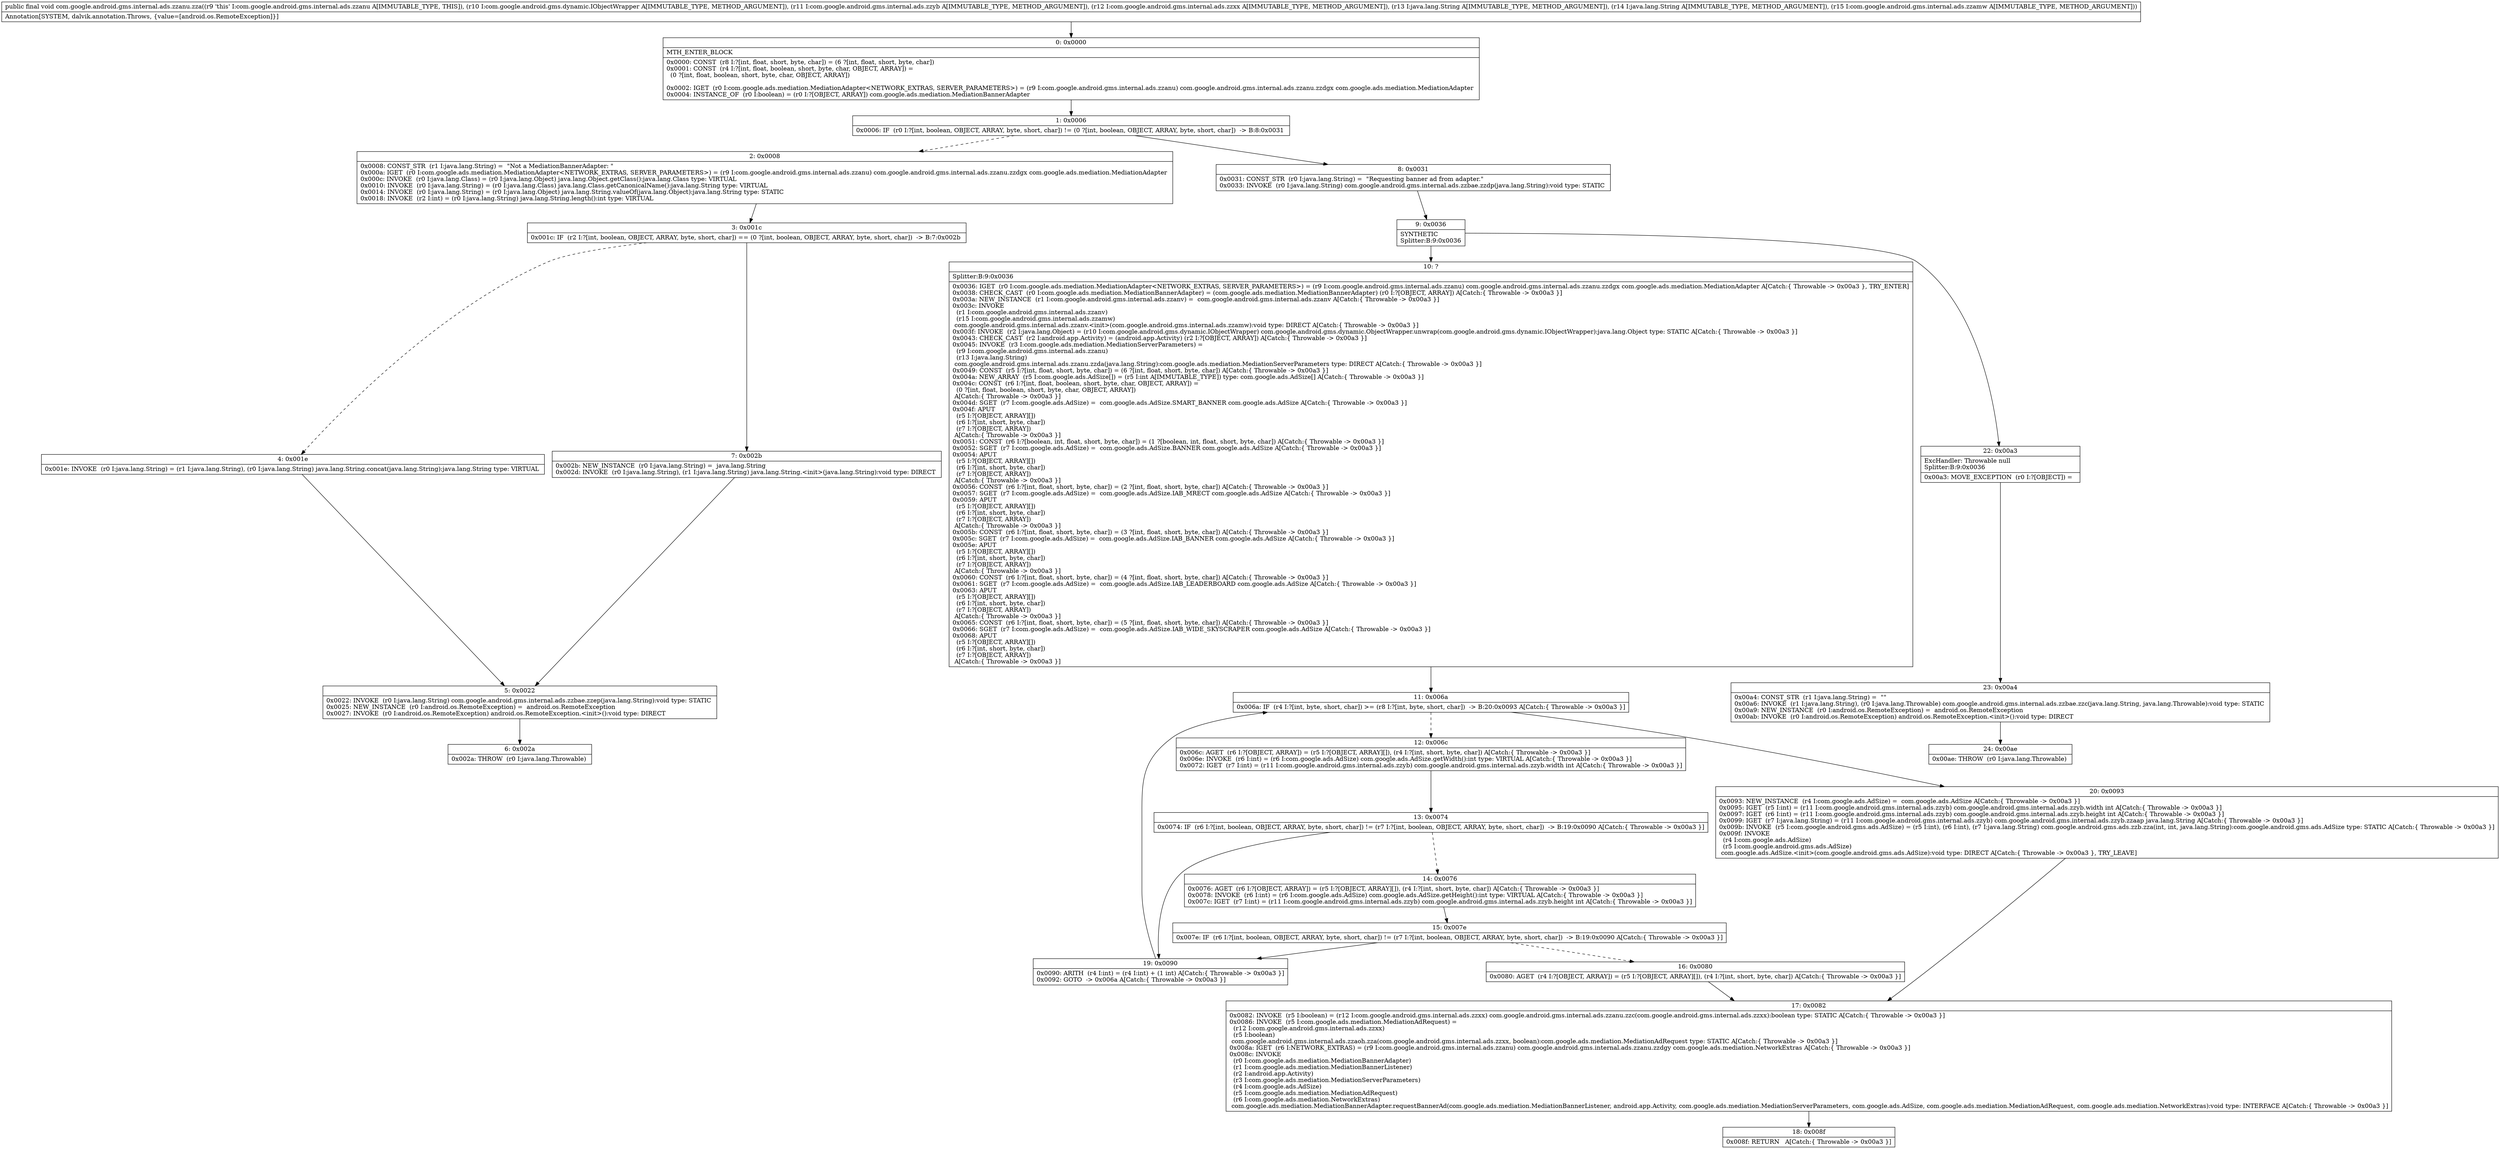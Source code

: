 digraph "CFG forcom.google.android.gms.internal.ads.zzanu.zza(Lcom\/google\/android\/gms\/dynamic\/IObjectWrapper;Lcom\/google\/android\/gms\/internal\/ads\/zzyb;Lcom\/google\/android\/gms\/internal\/ads\/zzxx;Ljava\/lang\/String;Ljava\/lang\/String;Lcom\/google\/android\/gms\/internal\/ads\/zzamw;)V" {
Node_0 [shape=record,label="{0\:\ 0x0000|MTH_ENTER_BLOCK\l|0x0000: CONST  (r8 I:?[int, float, short, byte, char]) = (6 ?[int, float, short, byte, char]) \l0x0001: CONST  (r4 I:?[int, float, boolean, short, byte, char, OBJECT, ARRAY]) = \l  (0 ?[int, float, boolean, short, byte, char, OBJECT, ARRAY])\l \l0x0002: IGET  (r0 I:com.google.ads.mediation.MediationAdapter\<NETWORK_EXTRAS, SERVER_PARAMETERS\>) = (r9 I:com.google.android.gms.internal.ads.zzanu) com.google.android.gms.internal.ads.zzanu.zzdgx com.google.ads.mediation.MediationAdapter \l0x0004: INSTANCE_OF  (r0 I:boolean) = (r0 I:?[OBJECT, ARRAY]) com.google.ads.mediation.MediationBannerAdapter \l}"];
Node_1 [shape=record,label="{1\:\ 0x0006|0x0006: IF  (r0 I:?[int, boolean, OBJECT, ARRAY, byte, short, char]) != (0 ?[int, boolean, OBJECT, ARRAY, byte, short, char])  \-\> B:8:0x0031 \l}"];
Node_2 [shape=record,label="{2\:\ 0x0008|0x0008: CONST_STR  (r1 I:java.lang.String) =  \"Not a MediationBannerAdapter: \" \l0x000a: IGET  (r0 I:com.google.ads.mediation.MediationAdapter\<NETWORK_EXTRAS, SERVER_PARAMETERS\>) = (r9 I:com.google.android.gms.internal.ads.zzanu) com.google.android.gms.internal.ads.zzanu.zzdgx com.google.ads.mediation.MediationAdapter \l0x000c: INVOKE  (r0 I:java.lang.Class) = (r0 I:java.lang.Object) java.lang.Object.getClass():java.lang.Class type: VIRTUAL \l0x0010: INVOKE  (r0 I:java.lang.String) = (r0 I:java.lang.Class) java.lang.Class.getCanonicalName():java.lang.String type: VIRTUAL \l0x0014: INVOKE  (r0 I:java.lang.String) = (r0 I:java.lang.Object) java.lang.String.valueOf(java.lang.Object):java.lang.String type: STATIC \l0x0018: INVOKE  (r2 I:int) = (r0 I:java.lang.String) java.lang.String.length():int type: VIRTUAL \l}"];
Node_3 [shape=record,label="{3\:\ 0x001c|0x001c: IF  (r2 I:?[int, boolean, OBJECT, ARRAY, byte, short, char]) == (0 ?[int, boolean, OBJECT, ARRAY, byte, short, char])  \-\> B:7:0x002b \l}"];
Node_4 [shape=record,label="{4\:\ 0x001e|0x001e: INVOKE  (r0 I:java.lang.String) = (r1 I:java.lang.String), (r0 I:java.lang.String) java.lang.String.concat(java.lang.String):java.lang.String type: VIRTUAL \l}"];
Node_5 [shape=record,label="{5\:\ 0x0022|0x0022: INVOKE  (r0 I:java.lang.String) com.google.android.gms.internal.ads.zzbae.zzep(java.lang.String):void type: STATIC \l0x0025: NEW_INSTANCE  (r0 I:android.os.RemoteException) =  android.os.RemoteException \l0x0027: INVOKE  (r0 I:android.os.RemoteException) android.os.RemoteException.\<init\>():void type: DIRECT \l}"];
Node_6 [shape=record,label="{6\:\ 0x002a|0x002a: THROW  (r0 I:java.lang.Throwable) \l}"];
Node_7 [shape=record,label="{7\:\ 0x002b|0x002b: NEW_INSTANCE  (r0 I:java.lang.String) =  java.lang.String \l0x002d: INVOKE  (r0 I:java.lang.String), (r1 I:java.lang.String) java.lang.String.\<init\>(java.lang.String):void type: DIRECT \l}"];
Node_8 [shape=record,label="{8\:\ 0x0031|0x0031: CONST_STR  (r0 I:java.lang.String) =  \"Requesting banner ad from adapter.\" \l0x0033: INVOKE  (r0 I:java.lang.String) com.google.android.gms.internal.ads.zzbae.zzdp(java.lang.String):void type: STATIC \l}"];
Node_9 [shape=record,label="{9\:\ 0x0036|SYNTHETIC\lSplitter:B:9:0x0036\l}"];
Node_10 [shape=record,label="{10\:\ ?|Splitter:B:9:0x0036\l|0x0036: IGET  (r0 I:com.google.ads.mediation.MediationAdapter\<NETWORK_EXTRAS, SERVER_PARAMETERS\>) = (r9 I:com.google.android.gms.internal.ads.zzanu) com.google.android.gms.internal.ads.zzanu.zzdgx com.google.ads.mediation.MediationAdapter A[Catch:\{ Throwable \-\> 0x00a3 \}, TRY_ENTER]\l0x0038: CHECK_CAST  (r0 I:com.google.ads.mediation.MediationBannerAdapter) = (com.google.ads.mediation.MediationBannerAdapter) (r0 I:?[OBJECT, ARRAY]) A[Catch:\{ Throwable \-\> 0x00a3 \}]\l0x003a: NEW_INSTANCE  (r1 I:com.google.android.gms.internal.ads.zzanv) =  com.google.android.gms.internal.ads.zzanv A[Catch:\{ Throwable \-\> 0x00a3 \}]\l0x003c: INVOKE  \l  (r1 I:com.google.android.gms.internal.ads.zzanv)\l  (r15 I:com.google.android.gms.internal.ads.zzamw)\l com.google.android.gms.internal.ads.zzanv.\<init\>(com.google.android.gms.internal.ads.zzamw):void type: DIRECT A[Catch:\{ Throwable \-\> 0x00a3 \}]\l0x003f: INVOKE  (r2 I:java.lang.Object) = (r10 I:com.google.android.gms.dynamic.IObjectWrapper) com.google.android.gms.dynamic.ObjectWrapper.unwrap(com.google.android.gms.dynamic.IObjectWrapper):java.lang.Object type: STATIC A[Catch:\{ Throwable \-\> 0x00a3 \}]\l0x0043: CHECK_CAST  (r2 I:android.app.Activity) = (android.app.Activity) (r2 I:?[OBJECT, ARRAY]) A[Catch:\{ Throwable \-\> 0x00a3 \}]\l0x0045: INVOKE  (r3 I:com.google.ads.mediation.MediationServerParameters) = \l  (r9 I:com.google.android.gms.internal.ads.zzanu)\l  (r13 I:java.lang.String)\l com.google.android.gms.internal.ads.zzanu.zzda(java.lang.String):com.google.ads.mediation.MediationServerParameters type: DIRECT A[Catch:\{ Throwable \-\> 0x00a3 \}]\l0x0049: CONST  (r5 I:?[int, float, short, byte, char]) = (6 ?[int, float, short, byte, char]) A[Catch:\{ Throwable \-\> 0x00a3 \}]\l0x004a: NEW_ARRAY  (r5 I:com.google.ads.AdSize[]) = (r5 I:int A[IMMUTABLE_TYPE]) type: com.google.ads.AdSize[] A[Catch:\{ Throwable \-\> 0x00a3 \}]\l0x004c: CONST  (r6 I:?[int, float, boolean, short, byte, char, OBJECT, ARRAY]) = \l  (0 ?[int, float, boolean, short, byte, char, OBJECT, ARRAY])\l A[Catch:\{ Throwable \-\> 0x00a3 \}]\l0x004d: SGET  (r7 I:com.google.ads.AdSize) =  com.google.ads.AdSize.SMART_BANNER com.google.ads.AdSize A[Catch:\{ Throwable \-\> 0x00a3 \}]\l0x004f: APUT  \l  (r5 I:?[OBJECT, ARRAY][])\l  (r6 I:?[int, short, byte, char])\l  (r7 I:?[OBJECT, ARRAY])\l A[Catch:\{ Throwable \-\> 0x00a3 \}]\l0x0051: CONST  (r6 I:?[boolean, int, float, short, byte, char]) = (1 ?[boolean, int, float, short, byte, char]) A[Catch:\{ Throwable \-\> 0x00a3 \}]\l0x0052: SGET  (r7 I:com.google.ads.AdSize) =  com.google.ads.AdSize.BANNER com.google.ads.AdSize A[Catch:\{ Throwable \-\> 0x00a3 \}]\l0x0054: APUT  \l  (r5 I:?[OBJECT, ARRAY][])\l  (r6 I:?[int, short, byte, char])\l  (r7 I:?[OBJECT, ARRAY])\l A[Catch:\{ Throwable \-\> 0x00a3 \}]\l0x0056: CONST  (r6 I:?[int, float, short, byte, char]) = (2 ?[int, float, short, byte, char]) A[Catch:\{ Throwable \-\> 0x00a3 \}]\l0x0057: SGET  (r7 I:com.google.ads.AdSize) =  com.google.ads.AdSize.IAB_MRECT com.google.ads.AdSize A[Catch:\{ Throwable \-\> 0x00a3 \}]\l0x0059: APUT  \l  (r5 I:?[OBJECT, ARRAY][])\l  (r6 I:?[int, short, byte, char])\l  (r7 I:?[OBJECT, ARRAY])\l A[Catch:\{ Throwable \-\> 0x00a3 \}]\l0x005b: CONST  (r6 I:?[int, float, short, byte, char]) = (3 ?[int, float, short, byte, char]) A[Catch:\{ Throwable \-\> 0x00a3 \}]\l0x005c: SGET  (r7 I:com.google.ads.AdSize) =  com.google.ads.AdSize.IAB_BANNER com.google.ads.AdSize A[Catch:\{ Throwable \-\> 0x00a3 \}]\l0x005e: APUT  \l  (r5 I:?[OBJECT, ARRAY][])\l  (r6 I:?[int, short, byte, char])\l  (r7 I:?[OBJECT, ARRAY])\l A[Catch:\{ Throwable \-\> 0x00a3 \}]\l0x0060: CONST  (r6 I:?[int, float, short, byte, char]) = (4 ?[int, float, short, byte, char]) A[Catch:\{ Throwable \-\> 0x00a3 \}]\l0x0061: SGET  (r7 I:com.google.ads.AdSize) =  com.google.ads.AdSize.IAB_LEADERBOARD com.google.ads.AdSize A[Catch:\{ Throwable \-\> 0x00a3 \}]\l0x0063: APUT  \l  (r5 I:?[OBJECT, ARRAY][])\l  (r6 I:?[int, short, byte, char])\l  (r7 I:?[OBJECT, ARRAY])\l A[Catch:\{ Throwable \-\> 0x00a3 \}]\l0x0065: CONST  (r6 I:?[int, float, short, byte, char]) = (5 ?[int, float, short, byte, char]) A[Catch:\{ Throwable \-\> 0x00a3 \}]\l0x0066: SGET  (r7 I:com.google.ads.AdSize) =  com.google.ads.AdSize.IAB_WIDE_SKYSCRAPER com.google.ads.AdSize A[Catch:\{ Throwable \-\> 0x00a3 \}]\l0x0068: APUT  \l  (r5 I:?[OBJECT, ARRAY][])\l  (r6 I:?[int, short, byte, char])\l  (r7 I:?[OBJECT, ARRAY])\l A[Catch:\{ Throwable \-\> 0x00a3 \}]\l}"];
Node_11 [shape=record,label="{11\:\ 0x006a|0x006a: IF  (r4 I:?[int, byte, short, char]) \>= (r8 I:?[int, byte, short, char])  \-\> B:20:0x0093 A[Catch:\{ Throwable \-\> 0x00a3 \}]\l}"];
Node_12 [shape=record,label="{12\:\ 0x006c|0x006c: AGET  (r6 I:?[OBJECT, ARRAY]) = (r5 I:?[OBJECT, ARRAY][]), (r4 I:?[int, short, byte, char]) A[Catch:\{ Throwable \-\> 0x00a3 \}]\l0x006e: INVOKE  (r6 I:int) = (r6 I:com.google.ads.AdSize) com.google.ads.AdSize.getWidth():int type: VIRTUAL A[Catch:\{ Throwable \-\> 0x00a3 \}]\l0x0072: IGET  (r7 I:int) = (r11 I:com.google.android.gms.internal.ads.zzyb) com.google.android.gms.internal.ads.zzyb.width int A[Catch:\{ Throwable \-\> 0x00a3 \}]\l}"];
Node_13 [shape=record,label="{13\:\ 0x0074|0x0074: IF  (r6 I:?[int, boolean, OBJECT, ARRAY, byte, short, char]) != (r7 I:?[int, boolean, OBJECT, ARRAY, byte, short, char])  \-\> B:19:0x0090 A[Catch:\{ Throwable \-\> 0x00a3 \}]\l}"];
Node_14 [shape=record,label="{14\:\ 0x0076|0x0076: AGET  (r6 I:?[OBJECT, ARRAY]) = (r5 I:?[OBJECT, ARRAY][]), (r4 I:?[int, short, byte, char]) A[Catch:\{ Throwable \-\> 0x00a3 \}]\l0x0078: INVOKE  (r6 I:int) = (r6 I:com.google.ads.AdSize) com.google.ads.AdSize.getHeight():int type: VIRTUAL A[Catch:\{ Throwable \-\> 0x00a3 \}]\l0x007c: IGET  (r7 I:int) = (r11 I:com.google.android.gms.internal.ads.zzyb) com.google.android.gms.internal.ads.zzyb.height int A[Catch:\{ Throwable \-\> 0x00a3 \}]\l}"];
Node_15 [shape=record,label="{15\:\ 0x007e|0x007e: IF  (r6 I:?[int, boolean, OBJECT, ARRAY, byte, short, char]) != (r7 I:?[int, boolean, OBJECT, ARRAY, byte, short, char])  \-\> B:19:0x0090 A[Catch:\{ Throwable \-\> 0x00a3 \}]\l}"];
Node_16 [shape=record,label="{16\:\ 0x0080|0x0080: AGET  (r4 I:?[OBJECT, ARRAY]) = (r5 I:?[OBJECT, ARRAY][]), (r4 I:?[int, short, byte, char]) A[Catch:\{ Throwable \-\> 0x00a3 \}]\l}"];
Node_17 [shape=record,label="{17\:\ 0x0082|0x0082: INVOKE  (r5 I:boolean) = (r12 I:com.google.android.gms.internal.ads.zzxx) com.google.android.gms.internal.ads.zzanu.zzc(com.google.android.gms.internal.ads.zzxx):boolean type: STATIC A[Catch:\{ Throwable \-\> 0x00a3 \}]\l0x0086: INVOKE  (r5 I:com.google.ads.mediation.MediationAdRequest) = \l  (r12 I:com.google.android.gms.internal.ads.zzxx)\l  (r5 I:boolean)\l com.google.android.gms.internal.ads.zzaoh.zza(com.google.android.gms.internal.ads.zzxx, boolean):com.google.ads.mediation.MediationAdRequest type: STATIC A[Catch:\{ Throwable \-\> 0x00a3 \}]\l0x008a: IGET  (r6 I:NETWORK_EXTRAS) = (r9 I:com.google.android.gms.internal.ads.zzanu) com.google.android.gms.internal.ads.zzanu.zzdgy com.google.ads.mediation.NetworkExtras A[Catch:\{ Throwable \-\> 0x00a3 \}]\l0x008c: INVOKE  \l  (r0 I:com.google.ads.mediation.MediationBannerAdapter)\l  (r1 I:com.google.ads.mediation.MediationBannerListener)\l  (r2 I:android.app.Activity)\l  (r3 I:com.google.ads.mediation.MediationServerParameters)\l  (r4 I:com.google.ads.AdSize)\l  (r5 I:com.google.ads.mediation.MediationAdRequest)\l  (r6 I:com.google.ads.mediation.NetworkExtras)\l com.google.ads.mediation.MediationBannerAdapter.requestBannerAd(com.google.ads.mediation.MediationBannerListener, android.app.Activity, com.google.ads.mediation.MediationServerParameters, com.google.ads.AdSize, com.google.ads.mediation.MediationAdRequest, com.google.ads.mediation.NetworkExtras):void type: INTERFACE A[Catch:\{ Throwable \-\> 0x00a3 \}]\l}"];
Node_18 [shape=record,label="{18\:\ 0x008f|0x008f: RETURN   A[Catch:\{ Throwable \-\> 0x00a3 \}]\l}"];
Node_19 [shape=record,label="{19\:\ 0x0090|0x0090: ARITH  (r4 I:int) = (r4 I:int) + (1 int) A[Catch:\{ Throwable \-\> 0x00a3 \}]\l0x0092: GOTO  \-\> 0x006a A[Catch:\{ Throwable \-\> 0x00a3 \}]\l}"];
Node_20 [shape=record,label="{20\:\ 0x0093|0x0093: NEW_INSTANCE  (r4 I:com.google.ads.AdSize) =  com.google.ads.AdSize A[Catch:\{ Throwable \-\> 0x00a3 \}]\l0x0095: IGET  (r5 I:int) = (r11 I:com.google.android.gms.internal.ads.zzyb) com.google.android.gms.internal.ads.zzyb.width int A[Catch:\{ Throwable \-\> 0x00a3 \}]\l0x0097: IGET  (r6 I:int) = (r11 I:com.google.android.gms.internal.ads.zzyb) com.google.android.gms.internal.ads.zzyb.height int A[Catch:\{ Throwable \-\> 0x00a3 \}]\l0x0099: IGET  (r7 I:java.lang.String) = (r11 I:com.google.android.gms.internal.ads.zzyb) com.google.android.gms.internal.ads.zzyb.zzaap java.lang.String A[Catch:\{ Throwable \-\> 0x00a3 \}]\l0x009b: INVOKE  (r5 I:com.google.android.gms.ads.AdSize) = (r5 I:int), (r6 I:int), (r7 I:java.lang.String) com.google.android.gms.ads.zzb.zza(int, int, java.lang.String):com.google.android.gms.ads.AdSize type: STATIC A[Catch:\{ Throwable \-\> 0x00a3 \}]\l0x009f: INVOKE  \l  (r4 I:com.google.ads.AdSize)\l  (r5 I:com.google.android.gms.ads.AdSize)\l com.google.ads.AdSize.\<init\>(com.google.android.gms.ads.AdSize):void type: DIRECT A[Catch:\{ Throwable \-\> 0x00a3 \}, TRY_LEAVE]\l}"];
Node_22 [shape=record,label="{22\:\ 0x00a3|ExcHandler: Throwable null\lSplitter:B:9:0x0036\l|0x00a3: MOVE_EXCEPTION  (r0 I:?[OBJECT]) =  \l}"];
Node_23 [shape=record,label="{23\:\ 0x00a4|0x00a4: CONST_STR  (r1 I:java.lang.String) =  \"\" \l0x00a6: INVOKE  (r1 I:java.lang.String), (r0 I:java.lang.Throwable) com.google.android.gms.internal.ads.zzbae.zzc(java.lang.String, java.lang.Throwable):void type: STATIC \l0x00a9: NEW_INSTANCE  (r0 I:android.os.RemoteException) =  android.os.RemoteException \l0x00ab: INVOKE  (r0 I:android.os.RemoteException) android.os.RemoteException.\<init\>():void type: DIRECT \l}"];
Node_24 [shape=record,label="{24\:\ 0x00ae|0x00ae: THROW  (r0 I:java.lang.Throwable) \l}"];
MethodNode[shape=record,label="{public final void com.google.android.gms.internal.ads.zzanu.zza((r9 'this' I:com.google.android.gms.internal.ads.zzanu A[IMMUTABLE_TYPE, THIS]), (r10 I:com.google.android.gms.dynamic.IObjectWrapper A[IMMUTABLE_TYPE, METHOD_ARGUMENT]), (r11 I:com.google.android.gms.internal.ads.zzyb A[IMMUTABLE_TYPE, METHOD_ARGUMENT]), (r12 I:com.google.android.gms.internal.ads.zzxx A[IMMUTABLE_TYPE, METHOD_ARGUMENT]), (r13 I:java.lang.String A[IMMUTABLE_TYPE, METHOD_ARGUMENT]), (r14 I:java.lang.String A[IMMUTABLE_TYPE, METHOD_ARGUMENT]), (r15 I:com.google.android.gms.internal.ads.zzamw A[IMMUTABLE_TYPE, METHOD_ARGUMENT]))  | Annotation[SYSTEM, dalvik.annotation.Throws, \{value=[android.os.RemoteException]\}]\l}"];
MethodNode -> Node_0;
Node_0 -> Node_1;
Node_1 -> Node_2[style=dashed];
Node_1 -> Node_8;
Node_2 -> Node_3;
Node_3 -> Node_4[style=dashed];
Node_3 -> Node_7;
Node_4 -> Node_5;
Node_5 -> Node_6;
Node_7 -> Node_5;
Node_8 -> Node_9;
Node_9 -> Node_10;
Node_9 -> Node_22;
Node_10 -> Node_11;
Node_11 -> Node_12[style=dashed];
Node_11 -> Node_20;
Node_12 -> Node_13;
Node_13 -> Node_14[style=dashed];
Node_13 -> Node_19;
Node_14 -> Node_15;
Node_15 -> Node_16[style=dashed];
Node_15 -> Node_19;
Node_16 -> Node_17;
Node_17 -> Node_18;
Node_19 -> Node_11;
Node_20 -> Node_17;
Node_22 -> Node_23;
Node_23 -> Node_24;
}

